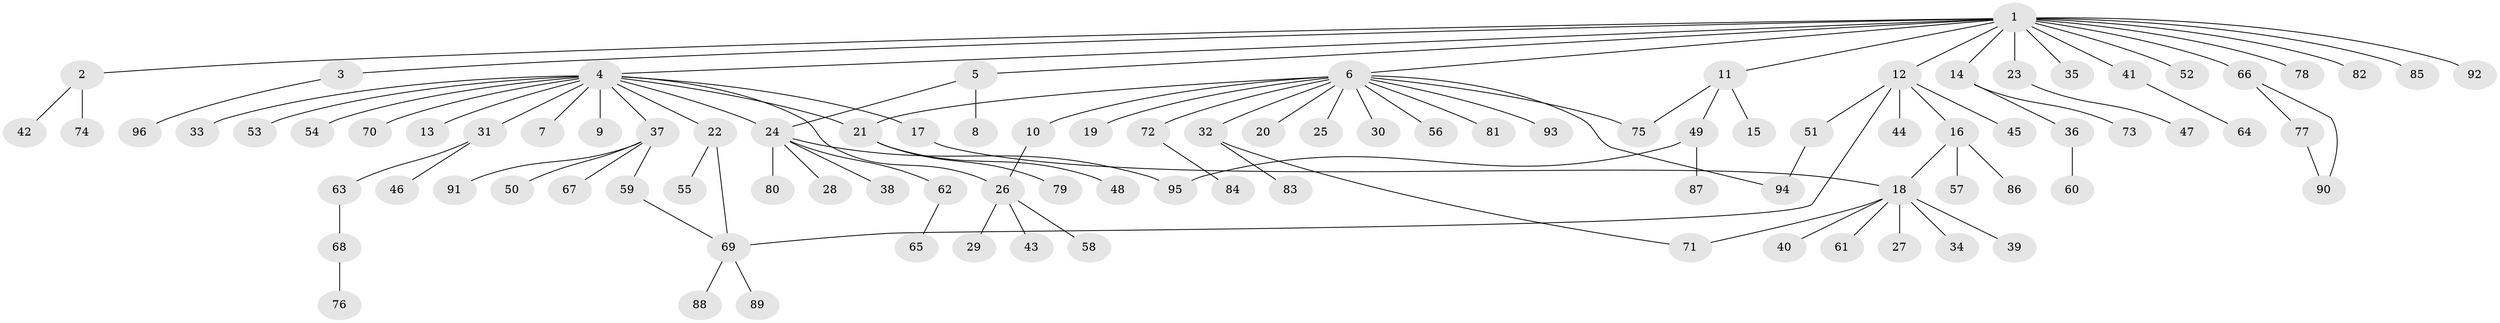 // Generated by graph-tools (version 1.1) at 2025/35/03/09/25 02:35:51]
// undirected, 96 vertices, 106 edges
graph export_dot {
graph [start="1"]
  node [color=gray90,style=filled];
  1;
  2;
  3;
  4;
  5;
  6;
  7;
  8;
  9;
  10;
  11;
  12;
  13;
  14;
  15;
  16;
  17;
  18;
  19;
  20;
  21;
  22;
  23;
  24;
  25;
  26;
  27;
  28;
  29;
  30;
  31;
  32;
  33;
  34;
  35;
  36;
  37;
  38;
  39;
  40;
  41;
  42;
  43;
  44;
  45;
  46;
  47;
  48;
  49;
  50;
  51;
  52;
  53;
  54;
  55;
  56;
  57;
  58;
  59;
  60;
  61;
  62;
  63;
  64;
  65;
  66;
  67;
  68;
  69;
  70;
  71;
  72;
  73;
  74;
  75;
  76;
  77;
  78;
  79;
  80;
  81;
  82;
  83;
  84;
  85;
  86;
  87;
  88;
  89;
  90;
  91;
  92;
  93;
  94;
  95;
  96;
  1 -- 2;
  1 -- 3;
  1 -- 4;
  1 -- 5;
  1 -- 6;
  1 -- 11;
  1 -- 12;
  1 -- 14;
  1 -- 23;
  1 -- 35;
  1 -- 41;
  1 -- 52;
  1 -- 66;
  1 -- 78;
  1 -- 82;
  1 -- 85;
  1 -- 92;
  2 -- 42;
  2 -- 74;
  3 -- 96;
  4 -- 7;
  4 -- 9;
  4 -- 13;
  4 -- 17;
  4 -- 21;
  4 -- 22;
  4 -- 24;
  4 -- 26;
  4 -- 31;
  4 -- 33;
  4 -- 37;
  4 -- 53;
  4 -- 54;
  4 -- 70;
  5 -- 8;
  5 -- 24;
  6 -- 10;
  6 -- 19;
  6 -- 20;
  6 -- 21;
  6 -- 25;
  6 -- 30;
  6 -- 32;
  6 -- 56;
  6 -- 72;
  6 -- 75;
  6 -- 81;
  6 -- 93;
  6 -- 94;
  10 -- 26;
  11 -- 15;
  11 -- 49;
  11 -- 75;
  12 -- 16;
  12 -- 44;
  12 -- 45;
  12 -- 51;
  12 -- 69;
  14 -- 36;
  14 -- 73;
  16 -- 18;
  16 -- 57;
  16 -- 86;
  17 -- 18;
  18 -- 27;
  18 -- 34;
  18 -- 39;
  18 -- 40;
  18 -- 61;
  18 -- 71;
  21 -- 48;
  21 -- 79;
  22 -- 55;
  22 -- 69;
  23 -- 47;
  24 -- 28;
  24 -- 38;
  24 -- 62;
  24 -- 80;
  24 -- 95;
  26 -- 29;
  26 -- 43;
  26 -- 58;
  31 -- 46;
  31 -- 63;
  32 -- 71;
  32 -- 83;
  36 -- 60;
  37 -- 50;
  37 -- 59;
  37 -- 67;
  37 -- 91;
  41 -- 64;
  49 -- 87;
  49 -- 95;
  51 -- 94;
  59 -- 69;
  62 -- 65;
  63 -- 68;
  66 -- 77;
  66 -- 90;
  68 -- 76;
  69 -- 88;
  69 -- 89;
  72 -- 84;
  77 -- 90;
}
